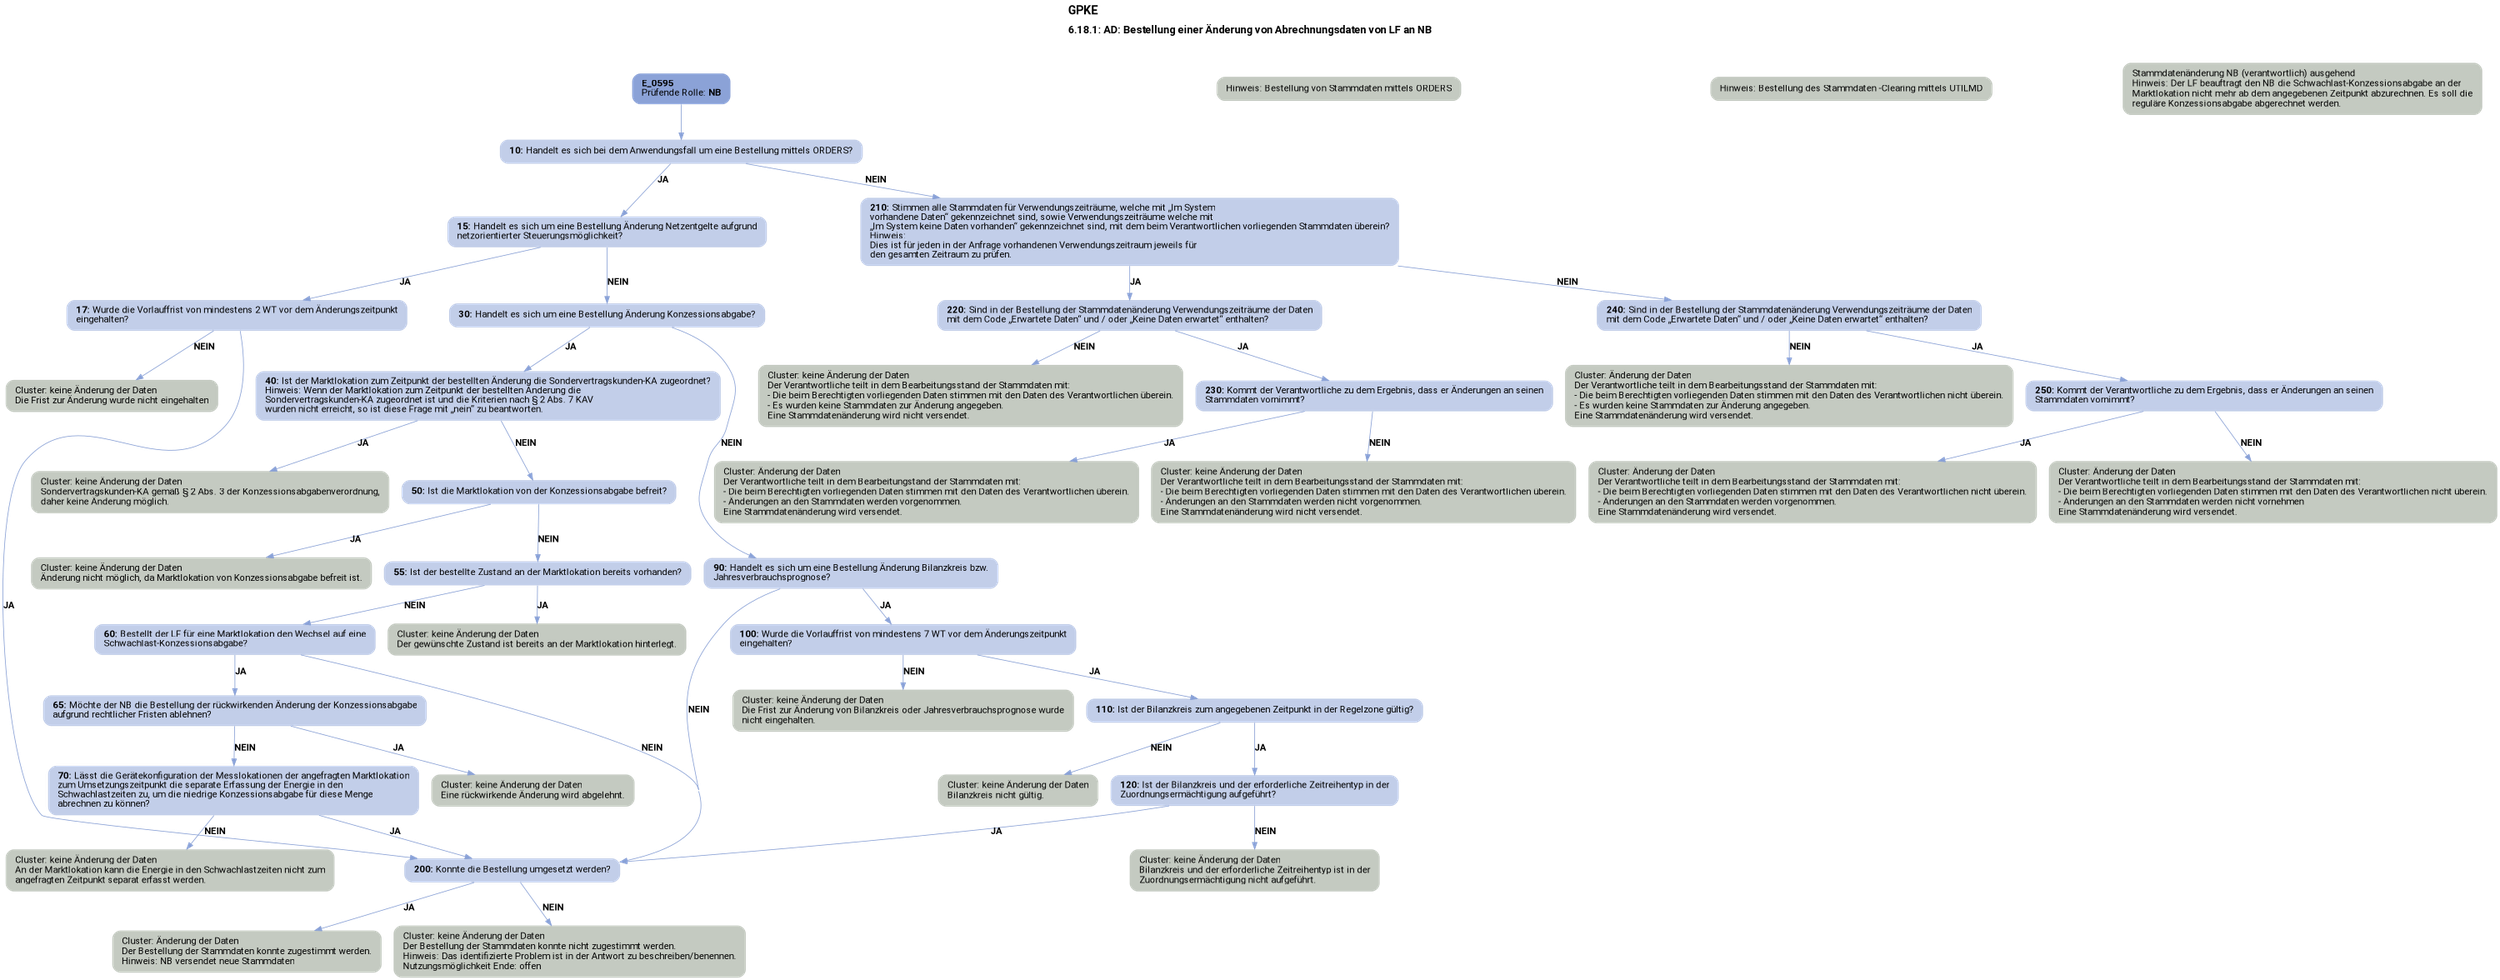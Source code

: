 digraph D {
    labelloc="t";
    label=<<B><FONT POINT-SIZE="18">GPKE</FONT></B><BR align="left"/><BR/><B><FONT POINT-SIZE="16">6.18.1: AD: Bestellung einer Änderung von Abrechnungsdaten von LF an NB</FONT></B><BR align="left"/><BR/><BR/><BR/>>;
    ratio="compress";
    concentrate=true;
    pack=true;
    rankdir=TB;
    packmode="array";
    size="20,20";
    fontsize=12;
    "Start" [margin="0.2,0.12", shape=box, style="filled,rounded", penwidth=0.0, fillcolor="#8ba2d7", label=<<B>E_0595</B><BR align="left"/><FONT>Prüfende Rolle: <B>NB</B></FONT><BR align="center"/>>, fontname="Roboto, sans-serif"];
    "10" [margin="0.2,0.12", shape=box, style="filled,rounded", penwidth=0.0, fillcolor="#c2cee9", label=<<B>10: </B>Handelt es sich bei dem Anwendungsfall um eine Bestellung mittels ORDERS?<BR align="left"/>>, fontname="Roboto, sans-serif"];
    "Hinweis: Bestellung von Stammdaten mittels ORDERS" [margin="0.2,0.12", shape=box, style="filled,rounded", penwidth=0.0, fillcolor="#c4cac1", label=<<FONT>Hinweis: Bestellung von Stammdaten mittels ORDERS<BR align="left"/></FONT>>, fontname="Roboto, sans-serif"];
    "Hinweis: Bestellung des Stammdaten -Clearing mittels UTILMD" [margin="0.2,0.12", shape=box, style="filled,rounded", penwidth=0.0, fillcolor="#c4cac1", label=<<FONT>Hinweis: Bestellung des Stammdaten -Clearing mittels UTILMD<BR align="left"/></FONT>>, fontname="Roboto, sans-serif"];
    "15" [margin="0.2,0.12", shape=box, style="filled,rounded", penwidth=0.0, fillcolor="#c2cee9", label=<<B>15: </B>Handelt es sich um eine Bestellung Änderung Netzentgelte aufgrund<BR align="left"/>netzorientierter Steuerungsmöglichkeit?<BR align="left"/>>, fontname="Roboto, sans-serif"];
    "17" [margin="0.2,0.12", shape=box, style="filled,rounded", penwidth=0.0, fillcolor="#c2cee9", label=<<B>17: </B>Wurde die Vorlauffrist von mindestens 2 WT vor dem Änderungszeitpunkt<BR align="left"/>eingehalten?<BR align="left"/>>, fontname="Roboto, sans-serif"];
    "A21" [margin="0.2,0.12", shape=box, style="filled,rounded", penwidth=0.0, fillcolor="#c4cac1", label=<<FONT>Cluster: keine Änderung der Daten<BR align="left"/>Die Frist zur Änderung wurde nicht eingehalten<BR align="left"/></FONT>>, fontname="Roboto, sans-serif"];
    "30" [margin="0.2,0.12", shape=box, style="filled,rounded", penwidth=0.0, fillcolor="#c2cee9", label=<<B>30: </B>Handelt es sich um eine Bestellung Änderung Konzessionsabgabe?<BR align="left"/>>, fontname="Roboto, sans-serif"];
    "40" [margin="0.2,0.12", shape=box, style="filled,rounded", penwidth=0.0, fillcolor="#c2cee9", label=<<B>40: </B>Ist der Marktlokation zum Zeitpunkt der bestellten Änderung die Sondervertragskunden-KA zugeordnet?<BR align="left"/>Hinweis: Wenn der Marktlokation zum Zeitpunkt der bestellten Änderung die<BR align="left"/>Sondervertragskunden-KA zugeordnet ist und die Kriterien nach § 2 Abs. 7 KAV<BR align="left"/>wurden nicht erreicht, so ist diese Frage mit „nein“ zu beantworten.<BR align="left"/>>, fontname="Roboto, sans-serif"];
    "A23" [margin="0.2,0.12", shape=box, style="filled,rounded", penwidth=0.0, fillcolor="#c4cac1", label=<<FONT>Cluster: keine Änderung der Daten<BR align="left"/>Sondervertragskunden-KA gemäß § 2 Abs. 3 der Konzessionsabgabenverordnung,<BR align="left"/>daher keine Änderung möglich.<BR align="left"/></FONT>>, fontname="Roboto, sans-serif"];
    "50" [margin="0.2,0.12", shape=box, style="filled,rounded", penwidth=0.0, fillcolor="#c2cee9", label=<<B>50: </B>Ist die Marktlokation von der Konzessionsabgabe befreit?<BR align="left"/>>, fontname="Roboto, sans-serif"];
    "A24" [margin="0.2,0.12", shape=box, style="filled,rounded", penwidth=0.0, fillcolor="#c4cac1", label=<<FONT>Cluster: keine Änderung der Daten<BR align="left"/>Änderung nicht möglich, da Marktlokation von Konzessionsabgabe befreit ist.<BR align="left"/></FONT>>, fontname="Roboto, sans-serif"];
    "55" [margin="0.2,0.12", shape=box, style="filled,rounded", penwidth=0.0, fillcolor="#c2cee9", label=<<B>55: </B>Ist der bestellte Zustand an der Marktlokation bereits vorhanden?<BR align="left"/>>, fontname="Roboto, sans-serif"];
    "A25" [margin="0.2,0.12", shape=box, style="filled,rounded", penwidth=0.0, fillcolor="#c4cac1", label=<<FONT>Cluster: keine Änderung der Daten<BR align="left"/>Der gewünschte Zustand ist bereits an der Marktlokation hinterlegt.<BR align="left"/></FONT>>, fontname="Roboto, sans-serif"];
    "60" [margin="0.2,0.12", shape=box, style="filled,rounded", penwidth=0.0, fillcolor="#c2cee9", label=<<B>60: </B>Bestellt der LF für eine Marktlokation den Wechsel auf eine<BR align="left"/>Schwachlast-Konzessionsabgabe?<BR align="left"/>>, fontname="Roboto, sans-serif"];
    "Stammdatenänderung NB (verantwortlich) ausgehend
Hinweis: Der LF beauftragt den NB die Schwachlast-Konzessionsabgabe an der Marktlokation nicht mehr ab dem angegebenen Zeitpunkt abzurechnen. Es soll die reguläre Konzessionsabgabe abgerechnet werden." [margin="0.2,0.12", shape=box, style="filled,rounded", penwidth=0.0, fillcolor="#c4cac1", label=<<FONT>Stammdatenänderung NB (verantwortlich) ausgehend<BR align="left"/>Hinweis: Der LF beauftragt den NB die Schwachlast-Konzessionsabgabe an der<BR align="left"/>Marktlokation nicht mehr ab dem angegebenen Zeitpunkt abzurechnen. Es soll die<BR align="left"/>reguläre Konzessionsabgabe abgerechnet werden.<BR align="left"/></FONT>>, fontname="Roboto, sans-serif"];
    "65" [margin="0.2,0.12", shape=box, style="filled,rounded", penwidth=0.0, fillcolor="#c2cee9", label=<<B>65: </B>Möchte der NB die Bestellung der rückwirkenden Änderung der Konzessionsabgabe<BR align="left"/>aufgrund rechtlicher Fristen ablehnen?<BR align="left"/>>, fontname="Roboto, sans-serif"];
    "A26" [margin="0.2,0.12", shape=box, style="filled,rounded", penwidth=0.0, fillcolor="#c4cac1", label=<<FONT>Cluster: keine Änderung der Daten<BR align="left"/>Eine rückwirkende Änderung wird abgelehnt.<BR align="left"/></FONT>>, fontname="Roboto, sans-serif"];
    "70" [margin="0.2,0.12", shape=box, style="filled,rounded", penwidth=0.0, fillcolor="#c2cee9", label=<<B>70: </B>Lässt die Gerätekonfiguration der Messlokationen der angefragten Marktlokation<BR align="left"/>zum Umsetzungszeitpunkt die separate Erfassung der Energie in den<BR align="left"/>Schwachlastzeiten zu, um die niedrige Konzessionsabgabe für diese Menge<BR align="left"/>abrechnen zu können?<BR align="left"/>>, fontname="Roboto, sans-serif"];
    "A27" [margin="0.2,0.12", shape=box, style="filled,rounded", penwidth=0.0, fillcolor="#c4cac1", label=<<FONT>Cluster: keine Änderung der Daten<BR align="left"/>An der Marktlokation kann die Energie in den Schwachlastzeiten nicht zum<BR align="left"/>angefragten Zeitpunkt separat erfasst werden.<BR align="left"/></FONT>>, fontname="Roboto, sans-serif"];
    "90" [margin="0.2,0.12", shape=box, style="filled,rounded", penwidth=0.0, fillcolor="#c2cee9", label=<<B>90: </B>Handelt es sich um eine Bestellung Änderung Bilanzkreis bzw.<BR align="left"/>Jahresverbrauchsprognose?<BR align="left"/>>, fontname="Roboto, sans-serif"];
    "100" [margin="0.2,0.12", shape=box, style="filled,rounded", penwidth=0.0, fillcolor="#c2cee9", label=<<B>100: </B>Wurde die Vorlauffrist von mindestens 7 WT vor dem Änderungszeitpunkt<BR align="left"/>eingehalten?<BR align="left"/>>, fontname="Roboto, sans-serif"];
    "A22" [margin="0.2,0.12", shape=box, style="filled,rounded", penwidth=0.0, fillcolor="#c4cac1", label=<<FONT>Cluster: keine Änderung der Daten<BR align="left"/>Die Frist zur Änderung von Bilanzkreis oder Jahresverbrauchsprognose wurde<BR align="left"/>nicht eingehalten.<BR align="left"/></FONT>>, fontname="Roboto, sans-serif"];
    "110" [margin="0.2,0.12", shape=box, style="filled,rounded", penwidth=0.0, fillcolor="#c2cee9", label=<<B>110: </B>Ist der Bilanzkreis zum angegebenen Zeitpunkt in der Regelzone gültig?<BR align="left"/>>, fontname="Roboto, sans-serif"];
    "A28" [margin="0.2,0.12", shape=box, style="filled,rounded", penwidth=0.0, fillcolor="#c4cac1", label=<<FONT>Cluster: keine Änderung der Daten<BR align="left"/>Bilanzkreis nicht gültig.<BR align="left"/></FONT>>, fontname="Roboto, sans-serif"];
    "120" [margin="0.2,0.12", shape=box, style="filled,rounded", penwidth=0.0, fillcolor="#c2cee9", label=<<B>120: </B>Ist der Bilanzkreis und der erforderliche Zeitreihentyp in der<BR align="left"/>Zuordnungsermächtigung aufgeführt?<BR align="left"/>>, fontname="Roboto, sans-serif"];
    "A29" [margin="0.2,0.12", shape=box, style="filled,rounded", penwidth=0.0, fillcolor="#c4cac1", label=<<FONT>Cluster: keine Änderung der Daten<BR align="left"/>Bilanzkreis und der erforderliche Zeitreihentyp ist in der<BR align="left"/>Zuordnungsermächtigung nicht aufgeführt.<BR align="left"/></FONT>>, fontname="Roboto, sans-serif"];
    "200" [margin="0.2,0.12", shape=box, style="filled,rounded", penwidth=0.0, fillcolor="#c2cee9", label=<<B>200: </B>Konnte die Bestellung umgesetzt werden?<BR align="left"/>>, fontname="Roboto, sans-serif"];
    "A20" [margin="0.2,0.12", shape=box, style="filled,rounded", penwidth=0.0, fillcolor="#c4cac1", label=<<FONT>Cluster: Änderung der Daten<BR align="left"/>Der Bestellung der Stammdaten konnte zugestimmt werden.<BR align="left"/>Hinweis: NB versendet neue Stammdaten<BR align="left"/></FONT>>, fontname="Roboto, sans-serif"];
    "A99" [margin="0.2,0.12", shape=box, style="filled,rounded", penwidth=0.0, fillcolor="#c4cac1", label=<<FONT>Cluster: keine Änderung der Daten<BR align="left"/>Der Bestellung der Stammdaten konnte nicht zugestimmt werden.<BR align="left"/>Hinweis: Das identifizierte Problem ist in der Antwort zu beschreiben/benennen.<BR align="left"/>Nutzungsmöglichkeit Ende: offen<BR align="left"/></FONT>>, fontname="Roboto, sans-serif"];
    "210" [margin="0.2,0.12", shape=box, style="filled,rounded", penwidth=0.0, fillcolor="#c2cee9", label=<<B>210: </B>Stimmen alle Stammdaten für Verwendungszeiträume, welche mit „Im System<BR align="left"/>vorhandene Daten“ gekennzeichnet sind, sowie Verwendungszeiträume welche mit<BR align="left"/>„Im System keine Daten vorhanden“ gekennzeichnet sind, mit dem beim Verantwortlichen vorliegenden Stammdaten überein?<BR align="left"/>Hinweis:<BR align="left"/>Dies ist für jeden in der Anfrage vorhandenen Verwendungszeitraum jeweils für<BR align="left"/>den gesamten Zeitraum zu prüfen.<BR align="left"/>>, fontname="Roboto, sans-serif"];
    "220" [margin="0.2,0.12", shape=box, style="filled,rounded", penwidth=0.0, fillcolor="#c2cee9", label=<<B>220: </B>Sind in der Bestellung der Stammdatenänderung Verwendungszeiträume der Daten<BR align="left"/>mit dem Code „Erwartete Daten“ und / oder „Keine Daten erwartet“ enthalten?<BR align="left"/>>, fontname="Roboto, sans-serif"];
    "A01" [margin="0.2,0.12", shape=box, style="filled,rounded", penwidth=0.0, fillcolor="#c4cac1", label=<<FONT>Cluster: keine Änderung der Daten<BR align="left"/>Der Verantwortliche teilt in dem Bearbeitungsstand der Stammdaten mit:<BR align="left"/>- Die beim Berechtigten vorliegenden Daten stimmen mit den Daten des Verantwortlichen überein.<BR align="left"/>- Es wurden keine Stammdaten zur Änderung angegeben.<BR align="left"/>Eine Stammdatenänderung wird nicht versendet.<BR align="left"/></FONT>>, fontname="Roboto, sans-serif"];
    "230" [margin="0.2,0.12", shape=box, style="filled,rounded", penwidth=0.0, fillcolor="#c2cee9", label=<<B>230: </B>Kommt der Verantwortliche zu dem Ergebnis, dass er Änderungen an seinen<BR align="left"/>Stammdaten vornimmt?<BR align="left"/>>, fontname="Roboto, sans-serif"];
    "A02" [margin="0.2,0.12", shape=box, style="filled,rounded", penwidth=0.0, fillcolor="#c4cac1", label=<<FONT>Cluster: Änderung der Daten<BR align="left"/>Der Verantwortliche teilt in dem Bearbeitungstand der Stammdaten mit:<BR align="left"/>- Die beim Berechtigten vorliegenden Daten stimmen mit den Daten des Verantwortlichen überein.<BR align="left"/>- Änderungen an den Stammdaten werden vorgenommen.<BR align="left"/>Eine Stammdatenänderung wird versendet.<BR align="left"/></FONT>>, fontname="Roboto, sans-serif"];
    "A03" [margin="0.2,0.12", shape=box, style="filled,rounded", penwidth=0.0, fillcolor="#c4cac1", label=<<FONT>Cluster: keine Änderung der Daten<BR align="left"/>Der Verantwortliche teilt in dem Bearbeitungsstand der Stammdaten mit:<BR align="left"/>- Die beim Berechtigten vorliegenden Daten stimmen mit den Daten des Verantwortlichen überein.<BR align="left"/>- Änderungen an den Stammdaten werden nicht vorgenommen.<BR align="left"/>Eine Stammdatenänderung wird nicht versendet.<BR align="left"/></FONT>>, fontname="Roboto, sans-serif"];
    "240" [margin="0.2,0.12", shape=box, style="filled,rounded", penwidth=0.0, fillcolor="#c2cee9", label=<<B>240: </B>Sind in der Bestellung der Stammdatenänderung Verwendungszeiträume der Daten<BR align="left"/>mit dem Code „Erwartete Daten“ und / oder „Keine Daten erwartet“ enthalten?<BR align="left"/>>, fontname="Roboto, sans-serif"];
    "A04" [margin="0.2,0.12", shape=box, style="filled,rounded", penwidth=0.0, fillcolor="#c4cac1", label=<<FONT>Cluster: Änderung der Daten<BR align="left"/>Der Verantwortliche teilt in dem Bearbeitungsstand der Stammdaten mit:<BR align="left"/>- Die beim Berechtigten vorliegenden Daten stimmen mit den Daten des Verantwortlichen nicht überein.<BR align="left"/>- Es wurden keine Stammdaten zur Änderung angegeben.<BR align="left"/>Eine Stammdatenänderung wird versendet.<BR align="left"/></FONT>>, fontname="Roboto, sans-serif"];
    "250" [margin="0.2,0.12", shape=box, style="filled,rounded", penwidth=0.0, fillcolor="#c2cee9", label=<<B>250: </B>Kommt der Verantwortliche zu dem Ergebnis, dass er Änderungen an seinen<BR align="left"/>Stammdaten vornimmt?<BR align="left"/>>, fontname="Roboto, sans-serif"];
    "A05" [margin="0.2,0.12", shape=box, style="filled,rounded", penwidth=0.0, fillcolor="#c4cac1", label=<<FONT>Cluster: Änderung der Daten<BR align="left"/>Der Verantwortliche teilt in dem Bearbeitungsstand der Stammdaten mit:<BR align="left"/>- Die beim Berechtigten vorliegenden Daten stimmen mit den Daten des Verantwortlichen nicht überein.<BR align="left"/>- Änderungen an den Stammdaten werden vorgenommen.<BR align="left"/>Eine Stammdatenänderung wird versendet.<BR align="left"/></FONT>>, fontname="Roboto, sans-serif"];
    "A06" [margin="0.2,0.12", shape=box, style="filled,rounded", penwidth=0.0, fillcolor="#c4cac1", label=<<FONT>Cluster: Änderung der Daten<BR align="left"/>Der Verantwortliche teilt in dem Bearbeitungsstand der Stammdaten mit:<BR align="left"/>- Die beim Berechtigten vorliegenden Daten stimmen mit den Daten des Verantwortlichen nicht überein.<BR align="left"/>- Änderungen an den Stammdaten werden nicht vornehmen<BR align="left"/>Eine Stammdatenänderung wird versendet.<BR align="left"/></FONT>>, fontname="Roboto, sans-serif"];

    "Start" -> "10" [color="#88a0d6"];
    "10" -> "15" [label=<<B>JA</B>>, color="#88a0d6", fontname="Roboto, sans-serif"];
    "10" -> "210" [label=<<B>NEIN</B>>, color="#88a0d6", fontname="Roboto, sans-serif"];
    "15" -> "17" [label=<<B>JA</B>>, color="#88a0d6", fontname="Roboto, sans-serif"];
    "15" -> "30" [label=<<B>NEIN</B>>, color="#88a0d6", fontname="Roboto, sans-serif"];
    "17" -> "A21" [label=<<B>NEIN</B>>, color="#88a0d6", fontname="Roboto, sans-serif"];
    "17" -> "200" [label=<<B>JA</B>>, color="#88a0d6", fontname="Roboto, sans-serif"];
    "30" -> "40" [label=<<B>JA</B>>, color="#88a0d6", fontname="Roboto, sans-serif"];
    "30" -> "90" [label=<<B>NEIN</B>>, color="#88a0d6", fontname="Roboto, sans-serif"];
    "40" -> "A23" [label=<<B>JA</B>>, color="#88a0d6", fontname="Roboto, sans-serif"];
    "40" -> "50" [label=<<B>NEIN</B>>, color="#88a0d6", fontname="Roboto, sans-serif"];
    "50" -> "A24" [label=<<B>JA</B>>, color="#88a0d6", fontname="Roboto, sans-serif"];
    "50" -> "55" [label=<<B>NEIN</B>>, color="#88a0d6", fontname="Roboto, sans-serif"];
    "55" -> "A25" [label=<<B>JA</B>>, color="#88a0d6", fontname="Roboto, sans-serif"];
    "55" -> "60" [label=<<B>NEIN</B>>, color="#88a0d6", fontname="Roboto, sans-serif"];
    "60" -> "200" [label=<<B>NEIN</B>>, color="#88a0d6", fontname="Roboto, sans-serif"];
    "60" -> "65" [label=<<B>JA</B>>, color="#88a0d6", fontname="Roboto, sans-serif"];
    "65" -> "A26" [label=<<B>JA</B>>, color="#88a0d6", fontname="Roboto, sans-serif"];
    "65" -> "70" [label=<<B>NEIN</B>>, color="#88a0d6", fontname="Roboto, sans-serif"];
    "70" -> "A27" [label=<<B>NEIN</B>>, color="#88a0d6", fontname="Roboto, sans-serif"];
    "70" -> "200" [label=<<B>JA</B>>, color="#88a0d6", fontname="Roboto, sans-serif"];
    "90" -> "100" [label=<<B>JA</B>>, color="#88a0d6", fontname="Roboto, sans-serif"];
    "90" -> "200" [label=<<B>NEIN</B>>, color="#88a0d6", fontname="Roboto, sans-serif"];
    "100" -> "A22" [label=<<B>NEIN</B>>, color="#88a0d6", fontname="Roboto, sans-serif"];
    "100" -> "110" [label=<<B>JA</B>>, color="#88a0d6", fontname="Roboto, sans-serif"];
    "110" -> "120" [label=<<B>JA</B>>, color="#88a0d6", fontname="Roboto, sans-serif"];
    "110" -> "A28" [label=<<B>NEIN</B>>, color="#88a0d6", fontname="Roboto, sans-serif"];
    "120" -> "200" [label=<<B>JA</B>>, color="#88a0d6", fontname="Roboto, sans-serif"];
    "120" -> "A29" [label=<<B>NEIN</B>>, color="#88a0d6", fontname="Roboto, sans-serif"];
    "200" -> "A20" [label=<<B>JA</B>>, color="#88a0d6", fontname="Roboto, sans-serif"];
    "200" -> "A99" [label=<<B>NEIN</B>>, color="#88a0d6", fontname="Roboto, sans-serif"];
    "210" -> "220" [label=<<B>JA</B>>, color="#88a0d6", fontname="Roboto, sans-serif"];
    "210" -> "240" [label=<<B>NEIN</B>>, color="#88a0d6", fontname="Roboto, sans-serif"];
    "220" -> "A01" [label=<<B>NEIN</B>>, color="#88a0d6", fontname="Roboto, sans-serif"];
    "220" -> "230" [label=<<B>JA</B>>, color="#88a0d6", fontname="Roboto, sans-serif"];
    "230" -> "A02" [label=<<B>JA</B>>, color="#88a0d6", fontname="Roboto, sans-serif"];
    "230" -> "A03" [label=<<B>NEIN</B>>, color="#88a0d6", fontname="Roboto, sans-serif"];
    "240" -> "A04" [label=<<B>NEIN</B>>, color="#88a0d6", fontname="Roboto, sans-serif"];
    "240" -> "250" [label=<<B>JA</B>>, color="#88a0d6", fontname="Roboto, sans-serif"];
    "250" -> "A05" [label=<<B>JA</B>>, color="#88a0d6", fontname="Roboto, sans-serif"];
    "250" -> "A06" [label=<<B>NEIN</B>>, color="#88a0d6", fontname="Roboto, sans-serif"];

    bgcolor="transparent";
fontname="Roboto, sans-serif";
}